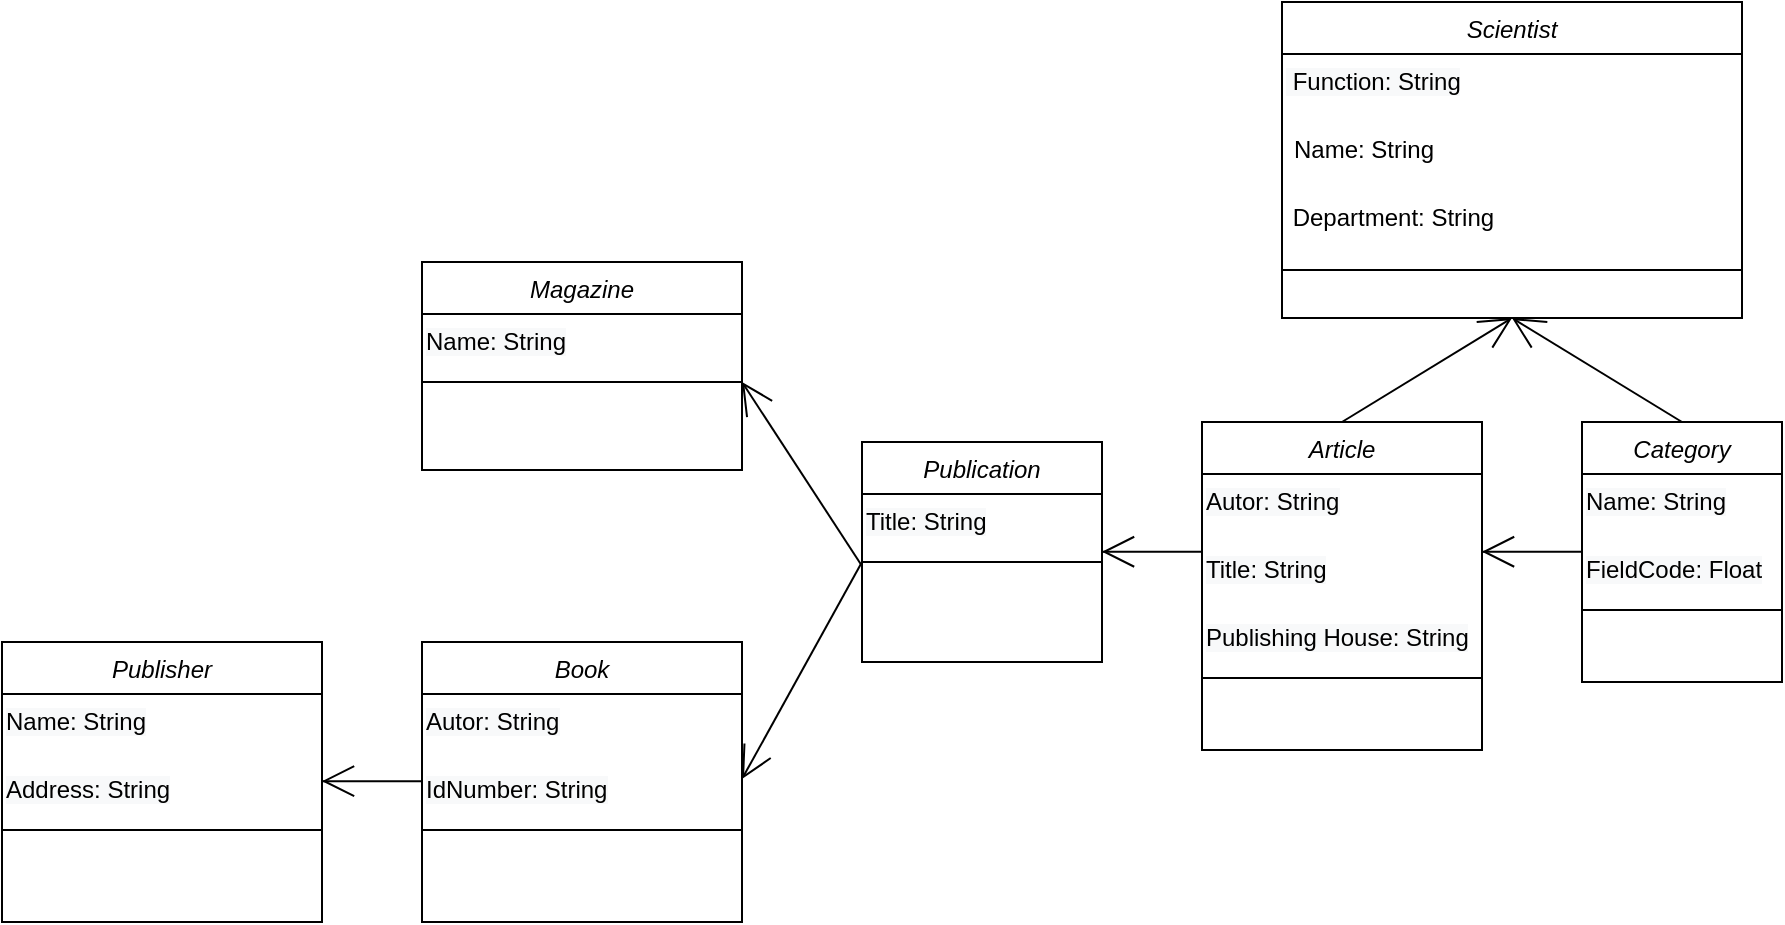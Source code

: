 <mxfile version="20.2.0" type="device"><diagram id="R2lEEEUBdFMjLlhIrx00" name="Page-1"><mxGraphModel dx="2035" dy="608" grid="1" gridSize="10" guides="1" tooltips="1" connect="1" arrows="1" fold="1" page="1" pageScale="1" pageWidth="850" pageHeight="1100" math="0" shadow="0" extFonts="Permanent Marker^https://fonts.googleapis.com/css?family=Permanent+Marker"><root><mxCell id="0"/><mxCell id="1" parent="0"/><mxCell id="xGK5TRRC80hQ0KRum03K-3" value="Scientist" style="swimlane;fontStyle=2;childLayout=stackLayout;horizontal=1;startSize=26;fillColor=none;horizontalStack=0;resizeParent=1;resizeParentMax=0;resizeLast=0;collapsible=1;marginBottom=0;strokeColor=default;" vertex="1" parent="1"><mxGeometry x="590" y="250" width="230" height="158" as="geometry"/></mxCell><mxCell id="xGK5TRRC80hQ0KRum03K-14" value="&lt;span style=&quot;color: rgb(0, 0, 0); font-family: Helvetica; font-size: 12px; font-style: normal; font-variant-ligatures: normal; font-variant-caps: normal; font-weight: 400; letter-spacing: normal; orphans: 2; text-align: left; text-indent: 0px; text-transform: none; widows: 2; word-spacing: 0px; -webkit-text-stroke-width: 0px; background-color: rgb(248, 249, 250); text-decoration-thickness: initial; text-decoration-style: initial; text-decoration-color: initial; float: none; display: inline !important;&quot;&gt;&amp;nbsp;Function: String&lt;/span&gt;" style="text;whiteSpace=wrap;html=1;" vertex="1" parent="xGK5TRRC80hQ0KRum03K-3"><mxGeometry y="26" width="230" height="34" as="geometry"/></mxCell><mxCell id="xGK5TRRC80hQ0KRum03K-5" value="Name: String" style="text;strokeColor=none;fillColor=none;align=left;verticalAlign=top;spacingLeft=4;spacingRight=4;overflow=hidden;rotatable=0;points=[[0,0.5],[1,0.5]];portConstraint=eastwest;" vertex="1" parent="xGK5TRRC80hQ0KRum03K-3"><mxGeometry y="60" width="230" height="34" as="geometry"/></mxCell><mxCell id="xGK5TRRC80hQ0KRum03K-13" value="&amp;nbsp;Department: String" style="text;whiteSpace=wrap;html=1;strokeColor=none;" vertex="1" parent="xGK5TRRC80hQ0KRum03K-3"><mxGeometry y="94" width="230" height="40" as="geometry"/></mxCell><mxCell id="xGK5TRRC80hQ0KRum03K-10" value="&amp;nbsp;&amp;nbsp;" style="text;whiteSpace=wrap;html=1;strokeColor=default;" vertex="1" parent="xGK5TRRC80hQ0KRum03K-3"><mxGeometry y="134" width="230" height="24" as="geometry"/></mxCell><mxCell id="xGK5TRRC80hQ0KRum03K-16" value="Publication" style="swimlane;fontStyle=2;childLayout=stackLayout;horizontal=1;startSize=26;fillColor=none;horizontalStack=0;resizeParent=1;resizeParentMax=0;resizeLast=0;collapsible=1;marginBottom=0;strokeColor=default;" vertex="1" parent="1"><mxGeometry x="380" y="470" width="120" height="110" as="geometry"/></mxCell><mxCell id="xGK5TRRC80hQ0KRum03K-17" value="&lt;span style=&quot;color: rgb(0, 0, 0); font-family: Helvetica; font-size: 12px; font-style: normal; font-variant-ligatures: normal; font-variant-caps: normal; font-weight: 400; letter-spacing: normal; orphans: 2; text-align: left; text-indent: 0px; text-transform: none; widows: 2; word-spacing: 0px; -webkit-text-stroke-width: 0px; background-color: rgb(248, 249, 250); text-decoration-thickness: initial; text-decoration-style: initial; text-decoration-color: initial; float: none; display: inline !important;&quot;&gt;Title: String&lt;br&gt;&lt;/span&gt;" style="text;whiteSpace=wrap;html=1;strokeColor=none;" vertex="1" parent="xGK5TRRC80hQ0KRum03K-16"><mxGeometry y="26" width="120" height="34" as="geometry"/></mxCell><mxCell id="xGK5TRRC80hQ0KRum03K-20" value="&amp;nbsp;&amp;nbsp;" style="text;whiteSpace=wrap;html=1;strokeColor=default;" vertex="1" parent="xGK5TRRC80hQ0KRum03K-16"><mxGeometry y="60" width="120" height="50" as="geometry"/></mxCell><mxCell id="xGK5TRRC80hQ0KRum03K-24" value="Category" style="swimlane;fontStyle=2;childLayout=stackLayout;horizontal=1;startSize=26;fillColor=none;horizontalStack=0;resizeParent=1;resizeParentMax=0;resizeLast=0;collapsible=1;marginBottom=0;strokeColor=default;" vertex="1" parent="1"><mxGeometry x="740" y="460" width="100" height="130" as="geometry"/></mxCell><mxCell id="xGK5TRRC80hQ0KRum03K-25" value="&lt;span style=&quot;color: rgb(0, 0, 0); font-family: Helvetica; font-size: 12px; font-style: normal; font-variant-ligatures: normal; font-variant-caps: normal; font-weight: 400; letter-spacing: normal; orphans: 2; text-align: left; text-indent: 0px; text-transform: none; widows: 2; word-spacing: 0px; -webkit-text-stroke-width: 0px; background-color: rgb(248, 249, 250); text-decoration-thickness: initial; text-decoration-style: initial; text-decoration-color: initial; float: none; display: inline !important;&quot;&gt;Name: String&lt;br&gt;&lt;/span&gt;" style="text;whiteSpace=wrap;html=1;strokeColor=none;" vertex="1" parent="xGK5TRRC80hQ0KRum03K-24"><mxGeometry y="26" width="100" height="34" as="geometry"/></mxCell><mxCell id="xGK5TRRC80hQ0KRum03K-27" value="&lt;span style=&quot;color: rgb(0, 0, 0); font-family: Helvetica; font-size: 12px; font-style: normal; font-variant-ligatures: normal; font-variant-caps: normal; font-weight: 400; letter-spacing: normal; orphans: 2; text-align: left; text-indent: 0px; text-transform: none; widows: 2; word-spacing: 0px; -webkit-text-stroke-width: 0px; background-color: rgb(248, 249, 250); text-decoration-thickness: initial; text-decoration-style: initial; text-decoration-color: initial; float: none; display: inline !important;&quot;&gt;FieldCode: Float&lt;br&gt;&lt;/span&gt;" style="text;whiteSpace=wrap;html=1;strokeColor=none;" vertex="1" parent="xGK5TRRC80hQ0KRum03K-24"><mxGeometry y="60" width="100" height="34" as="geometry"/></mxCell><mxCell id="xGK5TRRC80hQ0KRum03K-26" value="&amp;nbsp;&amp;nbsp;" style="text;whiteSpace=wrap;html=1;strokeColor=default;" vertex="1" parent="xGK5TRRC80hQ0KRum03K-24"><mxGeometry y="94" width="100" height="36" as="geometry"/></mxCell><mxCell id="xGK5TRRC80hQ0KRum03K-28" value="Book" style="swimlane;fontStyle=2;childLayout=stackLayout;horizontal=1;startSize=26;fillColor=none;horizontalStack=0;resizeParent=1;resizeParentMax=0;resizeLast=0;collapsible=1;marginBottom=0;strokeColor=default;" vertex="1" parent="1"><mxGeometry x="160" y="570" width="160" height="140" as="geometry"/></mxCell><mxCell id="xGK5TRRC80hQ0KRum03K-29" value="&lt;span style=&quot;color: rgb(0, 0, 0); font-family: Helvetica; font-size: 12px; font-style: normal; font-variant-ligatures: normal; font-variant-caps: normal; font-weight: 400; letter-spacing: normal; orphans: 2; text-align: left; text-indent: 0px; text-transform: none; widows: 2; word-spacing: 0px; -webkit-text-stroke-width: 0px; background-color: rgb(248, 249, 250); text-decoration-thickness: initial; text-decoration-style: initial; text-decoration-color: initial; float: none; display: inline !important;&quot;&gt;Autor: String&lt;br&gt;&lt;/span&gt;" style="text;whiteSpace=wrap;html=1;strokeColor=none;" vertex="1" parent="xGK5TRRC80hQ0KRum03K-28"><mxGeometry y="26" width="160" height="34" as="geometry"/></mxCell><mxCell id="xGK5TRRC80hQ0KRum03K-30" value="&lt;span style=&quot;color: rgb(0, 0, 0); font-family: Helvetica; font-size: 12px; font-style: normal; font-variant-ligatures: normal; font-variant-caps: normal; font-weight: 400; letter-spacing: normal; orphans: 2; text-align: left; text-indent: 0px; text-transform: none; widows: 2; word-spacing: 0px; -webkit-text-stroke-width: 0px; background-color: rgb(248, 249, 250); text-decoration-thickness: initial; text-decoration-style: initial; text-decoration-color: initial; float: none; display: inline !important;&quot;&gt;IdNumber: String&lt;br&gt;&lt;/span&gt;" style="text;whiteSpace=wrap;html=1;strokeColor=none;" vertex="1" parent="xGK5TRRC80hQ0KRum03K-28"><mxGeometry y="60" width="160" height="34" as="geometry"/></mxCell><mxCell id="xGK5TRRC80hQ0KRum03K-31" value="&amp;nbsp;&amp;nbsp;" style="text;whiteSpace=wrap;html=1;strokeColor=default;" vertex="1" parent="xGK5TRRC80hQ0KRum03K-28"><mxGeometry y="94" width="160" height="46" as="geometry"/></mxCell><mxCell id="xGK5TRRC80hQ0KRum03K-43" style="edgeStyle=orthogonalEdgeStyle;rounded=0;orthogonalLoop=1;jettySize=auto;html=1;endArrow=open;endFill=0;strokeWidth=1;jumpSize=6;endSize=14;startSize=14;" edge="1" parent="1"><mxGeometry relative="1" as="geometry"><mxPoint x="690" y="524.87" as="sourcePoint"/><mxPoint x="690" y="524.87" as="targetPoint"/><Array as="points"><mxPoint x="740" y="524.87"/><mxPoint x="740" y="524.87"/></Array></mxGeometry></mxCell><mxCell id="xGK5TRRC80hQ0KRum03K-50" value="Article" style="swimlane;fontStyle=2;childLayout=stackLayout;horizontal=1;startSize=26;fillColor=none;horizontalStack=0;resizeParent=1;resizeParentMax=0;resizeLast=0;collapsible=1;marginBottom=0;strokeColor=default;" vertex="1" parent="1"><mxGeometry x="550" y="460" width="140" height="164" as="geometry"/></mxCell><mxCell id="xGK5TRRC80hQ0KRum03K-51" value="&lt;span style=&quot;color: rgb(0, 0, 0); font-family: Helvetica; font-size: 12px; font-style: normal; font-variant-ligatures: normal; font-variant-caps: normal; font-weight: 400; letter-spacing: normal; orphans: 2; text-align: left; text-indent: 0px; text-transform: none; widows: 2; word-spacing: 0px; -webkit-text-stroke-width: 0px; background-color: rgb(248, 249, 250); text-decoration-thickness: initial; text-decoration-style: initial; text-decoration-color: initial; float: none; display: inline !important;&quot;&gt;Autor: String&lt;br&gt;&lt;/span&gt;" style="text;whiteSpace=wrap;html=1;strokeColor=none;" vertex="1" parent="xGK5TRRC80hQ0KRum03K-50"><mxGeometry y="26" width="140" height="34" as="geometry"/></mxCell><mxCell id="xGK5TRRC80hQ0KRum03K-52" value="&lt;span style=&quot;color: rgb(0, 0, 0); font-family: Helvetica; font-size: 12px; font-style: normal; font-variant-ligatures: normal; font-variant-caps: normal; font-weight: 400; letter-spacing: normal; orphans: 2; text-align: left; text-indent: 0px; text-transform: none; widows: 2; word-spacing: 0px; -webkit-text-stroke-width: 0px; background-color: rgb(248, 249, 250); text-decoration-thickness: initial; text-decoration-style: initial; text-decoration-color: initial; float: none; display: inline !important;&quot;&gt;Title: String&lt;br&gt;&lt;/span&gt;" style="text;whiteSpace=wrap;html=1;strokeColor=none;" vertex="1" parent="xGK5TRRC80hQ0KRum03K-50"><mxGeometry y="60" width="140" height="34" as="geometry"/></mxCell><mxCell id="xGK5TRRC80hQ0KRum03K-54" value="&lt;span style=&quot;color: rgb(0, 0, 0); font-family: Helvetica; font-size: 12px; font-style: normal; font-variant-ligatures: normal; font-variant-caps: normal; font-weight: 400; letter-spacing: normal; orphans: 2; text-align: left; text-indent: 0px; text-transform: none; widows: 2; word-spacing: 0px; -webkit-text-stroke-width: 0px; background-color: rgb(248, 249, 250); text-decoration-thickness: initial; text-decoration-style: initial; text-decoration-color: initial; float: none; display: inline !important;&quot;&gt;Publishing House: String&lt;br&gt;&lt;/span&gt;" style="text;whiteSpace=wrap;html=1;strokeColor=none;" vertex="1" parent="xGK5TRRC80hQ0KRum03K-50"><mxGeometry y="94" width="140" height="34" as="geometry"/></mxCell><mxCell id="xGK5TRRC80hQ0KRum03K-53" value="&amp;nbsp;&amp;nbsp;" style="text;whiteSpace=wrap;html=1;strokeColor=default;" vertex="1" parent="xGK5TRRC80hQ0KRum03K-50"><mxGeometry y="128" width="140" height="36" as="geometry"/></mxCell><mxCell id="xGK5TRRC80hQ0KRum03K-57" value="" style="endArrow=open;html=1;rounded=0;fontSize=14;startSize=14;endSize=14;strokeWidth=1;jumpSize=6;endFill=0;entryX=0.5;entryY=1;entryDx=0;entryDy=0;" edge="1" parent="1" target="xGK5TRRC80hQ0KRum03K-10"><mxGeometry width="50" height="50" relative="1" as="geometry"><mxPoint x="620" y="460" as="sourcePoint"/><mxPoint x="670" y="410" as="targetPoint"/></mxGeometry></mxCell><mxCell id="xGK5TRRC80hQ0KRum03K-58" value="" style="endArrow=open;html=1;rounded=0;fontSize=14;startSize=14;endSize=14;strokeWidth=1;jumpSize=6;endFill=0;exitX=0.5;exitY=0;exitDx=0;exitDy=0;entryX=0.5;entryY=1;entryDx=0;entryDy=0;" edge="1" parent="1" source="xGK5TRRC80hQ0KRum03K-24" target="xGK5TRRC80hQ0KRum03K-10"><mxGeometry width="50" height="50" relative="1" as="geometry"><mxPoint x="630" y="470" as="sourcePoint"/><mxPoint x="700" y="410" as="targetPoint"/></mxGeometry></mxCell><mxCell id="xGK5TRRC80hQ0KRum03K-59" style="edgeStyle=orthogonalEdgeStyle;rounded=0;orthogonalLoop=1;jettySize=auto;html=1;endArrow=open;endFill=0;strokeWidth=1;jumpSize=6;endSize=14;startSize=14;" edge="1" parent="1"><mxGeometry relative="1" as="geometry"><mxPoint x="500.0" y="524.87" as="sourcePoint"/><mxPoint x="500.0" y="524.87" as="targetPoint"/><Array as="points"><mxPoint x="550" y="524.87"/><mxPoint x="550" y="524.87"/></Array></mxGeometry></mxCell><mxCell id="xGK5TRRC80hQ0KRum03K-60" value="Magazine" style="swimlane;fontStyle=2;childLayout=stackLayout;horizontal=1;startSize=26;fillColor=none;horizontalStack=0;resizeParent=1;resizeParentMax=0;resizeLast=0;collapsible=1;marginBottom=0;strokeColor=default;" vertex="1" parent="1"><mxGeometry x="160" y="380" width="160" height="104" as="geometry"/></mxCell><mxCell id="xGK5TRRC80hQ0KRum03K-61" value="&lt;span style=&quot;color: rgb(0, 0, 0); font-family: Helvetica; font-size: 12px; font-style: normal; font-variant-ligatures: normal; font-variant-caps: normal; font-weight: 400; letter-spacing: normal; orphans: 2; text-align: left; text-indent: 0px; text-transform: none; widows: 2; word-spacing: 0px; -webkit-text-stroke-width: 0px; background-color: rgb(248, 249, 250); text-decoration-thickness: initial; text-decoration-style: initial; text-decoration-color: initial; float: none; display: inline !important;&quot;&gt;Name: String&lt;br&gt;&lt;/span&gt;" style="text;whiteSpace=wrap;html=1;strokeColor=none;" vertex="1" parent="xGK5TRRC80hQ0KRum03K-60"><mxGeometry y="26" width="160" height="34" as="geometry"/></mxCell><mxCell id="xGK5TRRC80hQ0KRum03K-63" value="&amp;nbsp;&amp;nbsp;" style="text;whiteSpace=wrap;html=1;strokeColor=default;" vertex="1" parent="xGK5TRRC80hQ0KRum03K-60"><mxGeometry y="60" width="160" height="44" as="geometry"/></mxCell><mxCell id="xGK5TRRC80hQ0KRum03K-65" value="" style="endArrow=open;html=1;rounded=0;fontSize=14;startSize=14;endSize=14;strokeWidth=1;jumpSize=6;endFill=0;exitX=0.5;exitY=0;exitDx=0;exitDy=0;entryX=1;entryY=0;entryDx=0;entryDy=0;" edge="1" parent="1" target="xGK5TRRC80hQ0KRum03K-63"><mxGeometry width="50" height="50" relative="1" as="geometry"><mxPoint x="380" y="532" as="sourcePoint"/><mxPoint x="295" y="480.0" as="targetPoint"/></mxGeometry></mxCell><mxCell id="xGK5TRRC80hQ0KRum03K-66" value="" style="endArrow=open;html=1;rounded=0;fontSize=14;startSize=14;endSize=14;strokeWidth=1;jumpSize=6;endFill=0;exitX=0;exitY=0;exitDx=0;exitDy=0;entryX=1;entryY=0.25;entryDx=0;entryDy=0;" edge="1" parent="1" source="xGK5TRRC80hQ0KRum03K-20" target="xGK5TRRC80hQ0KRum03K-30"><mxGeometry width="50" height="50" relative="1" as="geometry"><mxPoint x="370" y="571" as="sourcePoint"/><mxPoint x="310.0" y="479" as="targetPoint"/></mxGeometry></mxCell><mxCell id="xGK5TRRC80hQ0KRum03K-67" value="Publisher" style="swimlane;fontStyle=2;childLayout=stackLayout;horizontal=1;startSize=26;fillColor=none;horizontalStack=0;resizeParent=1;resizeParentMax=0;resizeLast=0;collapsible=1;marginBottom=0;strokeColor=default;" vertex="1" parent="1"><mxGeometry x="-50" y="570" width="160" height="140" as="geometry"/></mxCell><mxCell id="xGK5TRRC80hQ0KRum03K-68" value="&lt;span style=&quot;color: rgb(0, 0, 0); font-family: Helvetica; font-size: 12px; font-style: normal; font-variant-ligatures: normal; font-variant-caps: normal; font-weight: 400; letter-spacing: normal; orphans: 2; text-align: left; text-indent: 0px; text-transform: none; widows: 2; word-spacing: 0px; -webkit-text-stroke-width: 0px; background-color: rgb(248, 249, 250); text-decoration-thickness: initial; text-decoration-style: initial; text-decoration-color: initial; float: none; display: inline !important;&quot;&gt;Name: String&lt;br&gt;&lt;/span&gt;" style="text;whiteSpace=wrap;html=1;strokeColor=none;" vertex="1" parent="xGK5TRRC80hQ0KRum03K-67"><mxGeometry y="26" width="160" height="34" as="geometry"/></mxCell><mxCell id="xGK5TRRC80hQ0KRum03K-69" value="&lt;span style=&quot;color: rgb(0, 0, 0); font-family: Helvetica; font-size: 12px; font-style: normal; font-variant-ligatures: normal; font-variant-caps: normal; font-weight: 400; letter-spacing: normal; orphans: 2; text-align: left; text-indent: 0px; text-transform: none; widows: 2; word-spacing: 0px; -webkit-text-stroke-width: 0px; background-color: rgb(248, 249, 250); text-decoration-thickness: initial; text-decoration-style: initial; text-decoration-color: initial; float: none; display: inline !important;&quot;&gt;Address: String&lt;br&gt;&lt;/span&gt;" style="text;whiteSpace=wrap;html=1;strokeColor=none;" vertex="1" parent="xGK5TRRC80hQ0KRum03K-67"><mxGeometry y="60" width="160" height="34" as="geometry"/></mxCell><mxCell id="xGK5TRRC80hQ0KRum03K-70" value="&amp;nbsp;&amp;nbsp;" style="text;whiteSpace=wrap;html=1;strokeColor=default;" vertex="1" parent="xGK5TRRC80hQ0KRum03K-67"><mxGeometry y="94" width="160" height="46" as="geometry"/></mxCell><mxCell id="xGK5TRRC80hQ0KRum03K-71" style="edgeStyle=orthogonalEdgeStyle;rounded=0;orthogonalLoop=1;jettySize=auto;html=1;endArrow=open;endFill=0;strokeWidth=1;jumpSize=6;endSize=14;startSize=14;" edge="1" parent="1"><mxGeometry relative="1" as="geometry"><mxPoint x="110" y="639.58" as="sourcePoint"/><mxPoint x="110" y="639.58" as="targetPoint"/><Array as="points"><mxPoint x="160" y="639.58"/><mxPoint x="160" y="639.58"/></Array></mxGeometry></mxCell></root></mxGraphModel></diagram></mxfile>